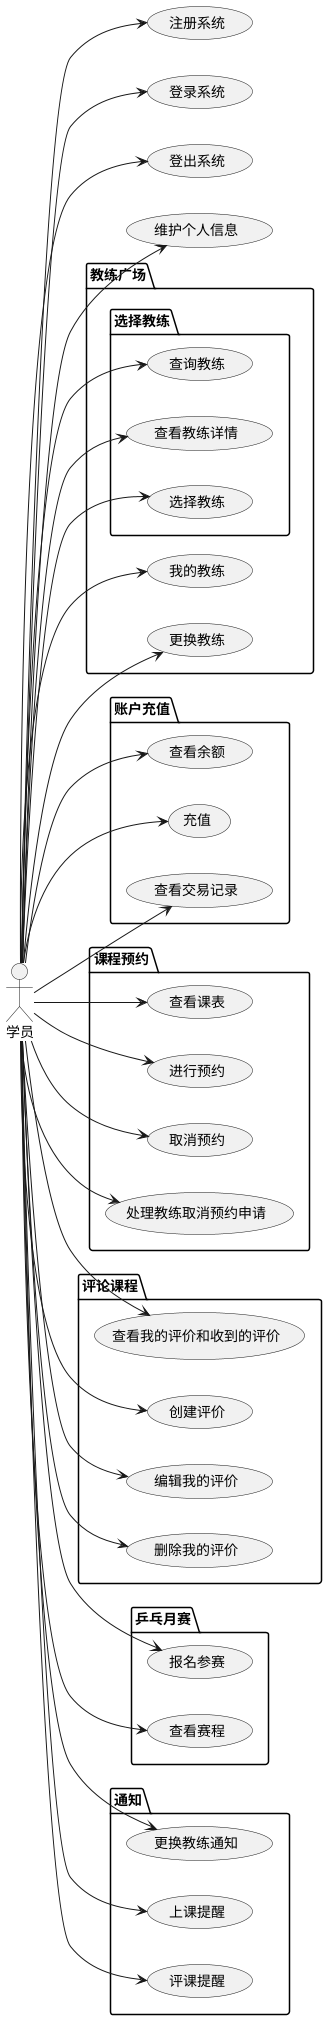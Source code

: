 @startuml 学员功能用例图
left to right direction

' 定义参与者
actor 学员

' 基础系统操作（新增注册功能，作为登录前的前置操作）
usecase "注册系统" as UC00  
usecase "登录系统" as UC01
usecase "登出系统" as UC02

' 个人信息管理
usecase "维护个人信息" as UC1

' 教练广场模块
package "教练广场" {
  package "选择教练" {
    usecase "查询教练" as UC2_1_1
    usecase "查看教练详情" as UC2_1_2
    usecase "选择教练" as UC2_1_3
  }
  usecase "我的教练" as UC2_2
  usecase "更换教练" as UC2_3
}

' 账户充值模块
package "账户充值" {
  usecase "查看余额" as UC3_1
  usecase "充值" as UC3_2
  usecase "查看交易记录" as UC3_3
}

' 课程预约模块
package "课程预约" {
  usecase "查看课表" as UC4_1
  usecase "进行预约" as UC4_2
  usecase "取消预约" as UC4_3
  usecase "处理教练取消预约申请" as UC4_4
}

' 评论课程模块
package "评论课程" {
  usecase "查看我的评价和收到的评价" as UC5_1
  usecase "创建评价" as UC5_2
  usecase "编辑我的评价" as UC5_3
  usecase "删除我的评价" as UC5_4
}

' 乒乓月赛模块
package "乒乓月赛" {
  usecase "报名参赛" as UC6_1
  usecase "查看赛程" as UC6_2
}

' 通知模块
package "通知" {
  usecase "更换教练通知" as UC7_1
  usecase "上课提醒" as UC7_2
  usecase "评课提醒" as UC7_3
}

' 建立参与者与用例的关联（注册放在最前面，体现流程顺序）
学员 --> UC00  
学员 --> UC01  
学员 --> UC02  
学员 --> UC1
学员 --> UC2_1_1
学员 --> UC2_1_2
学员 --> UC2_1_3
学员 --> UC2_2
学员 --> UC2_3
学员 --> UC3_1
学员 --> UC3_2
学员 --> UC3_3
学员 --> UC4_1
学员 --> UC4_2
学员 --> UC4_3
学员 --> UC4_4
学员 --> UC5_1
学员 --> UC5_2
学员 --> UC5_3
学员 --> UC5_4
学员 --> UC6_1
学员 --> UC6_2
学员 --> UC7_1
学员 --> UC7_2
学员 --> UC7_3

@enduml
